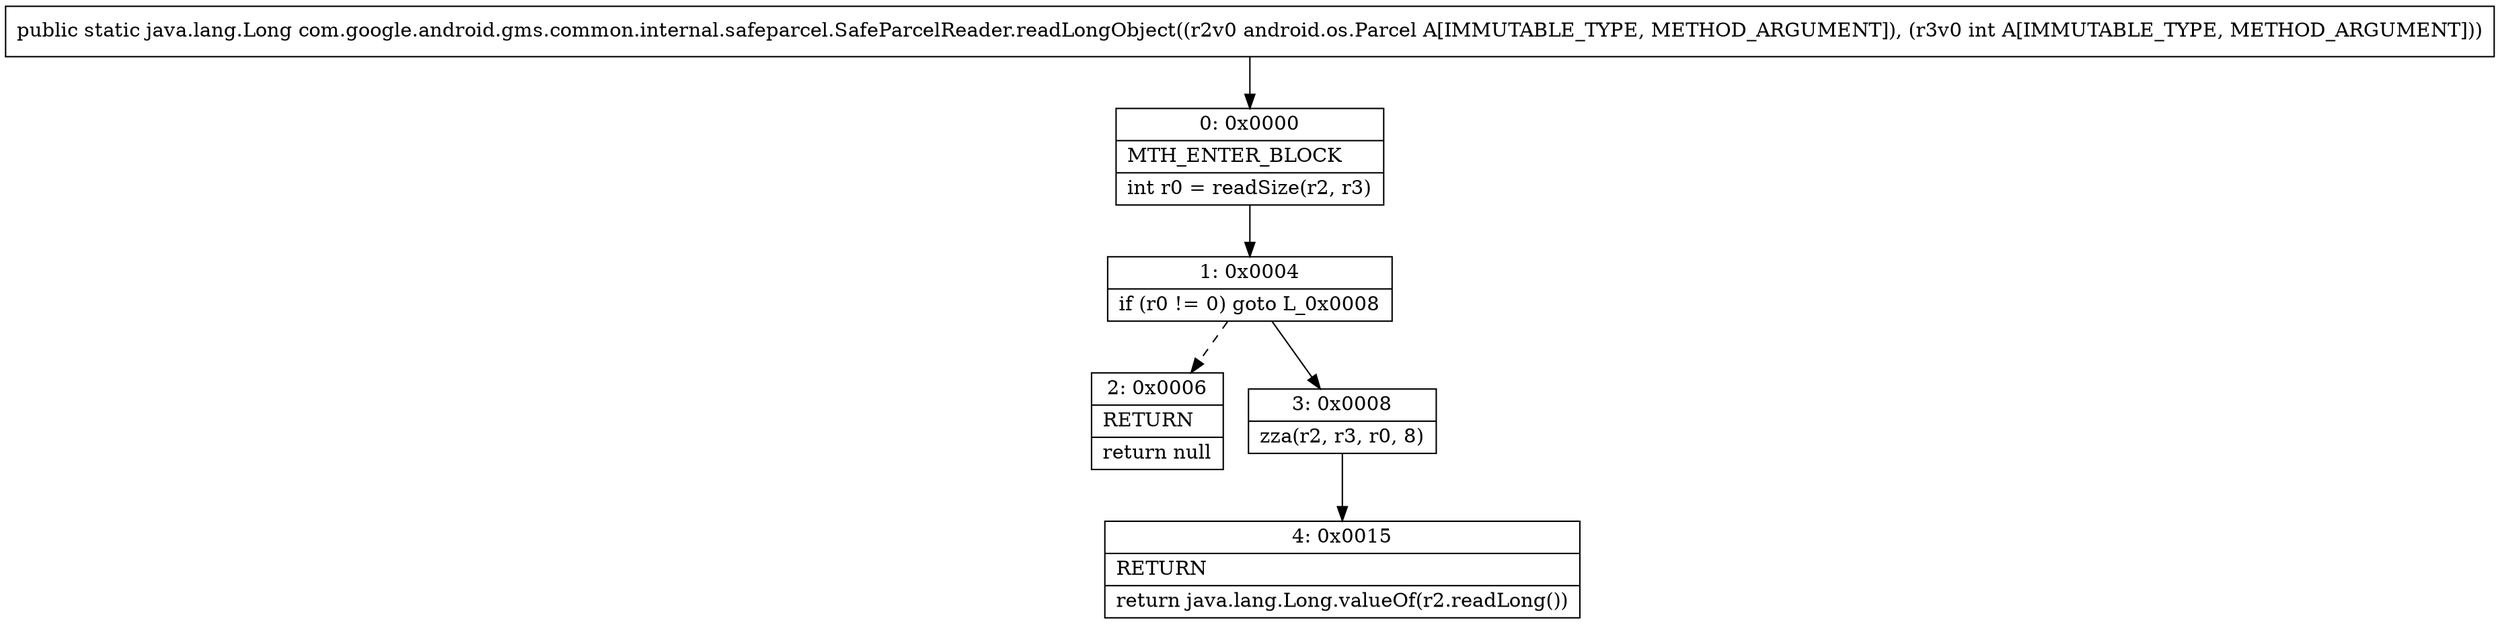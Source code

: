 digraph "CFG forcom.google.android.gms.common.internal.safeparcel.SafeParcelReader.readLongObject(Landroid\/os\/Parcel;I)Ljava\/lang\/Long;" {
Node_0 [shape=record,label="{0\:\ 0x0000|MTH_ENTER_BLOCK\l|int r0 = readSize(r2, r3)\l}"];
Node_1 [shape=record,label="{1\:\ 0x0004|if (r0 != 0) goto L_0x0008\l}"];
Node_2 [shape=record,label="{2\:\ 0x0006|RETURN\l|return null\l}"];
Node_3 [shape=record,label="{3\:\ 0x0008|zza(r2, r3, r0, 8)\l}"];
Node_4 [shape=record,label="{4\:\ 0x0015|RETURN\l|return java.lang.Long.valueOf(r2.readLong())\l}"];
MethodNode[shape=record,label="{public static java.lang.Long com.google.android.gms.common.internal.safeparcel.SafeParcelReader.readLongObject((r2v0 android.os.Parcel A[IMMUTABLE_TYPE, METHOD_ARGUMENT]), (r3v0 int A[IMMUTABLE_TYPE, METHOD_ARGUMENT])) }"];
MethodNode -> Node_0;
Node_0 -> Node_1;
Node_1 -> Node_2[style=dashed];
Node_1 -> Node_3;
Node_3 -> Node_4;
}

